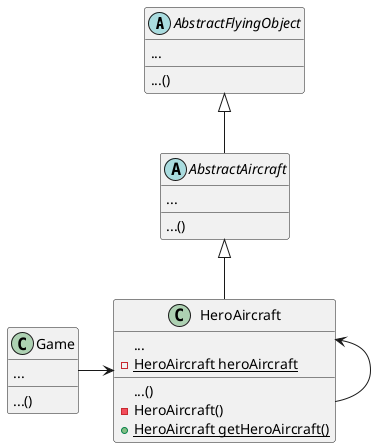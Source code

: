 @startuml HeroAirCraft

abstract class AbstractFlyingObject {
...
...()
}

abstract class AbstractAircraft {
...
...()
}


class HeroAircraft {
...
- {static} HeroAircraft heroAircraft
...()
- HeroAircraft()
+ {static} HeroAircraft getHeroAircraft()
}

class Game {
...
...()
}

AbstractFlyingObject <|-- AbstractAircraft
AbstractAircraft <|-- HeroAircraft
HeroAircraft <-- HeroAircraft

HeroAircraft <-l- Game
@enduml